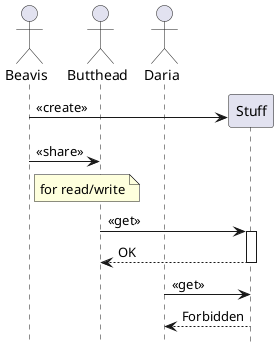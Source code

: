 @startuml

skinparam backgroundColor #FFFFFF
skinparam defaultFontName "Source Sans Pro"
hide footbox

actor Beavis
actor Butthead
actor Daria

Beavis -> Stuff **: <<create>>
Beavis -> Butthead: <<share>>
note right of Beavis
    for read/write
end note

Butthead -> Stuff: <<get>>
activate Stuff
return OK

Daria -> Stuff: <<get>>
return Forbidden

@enduml
